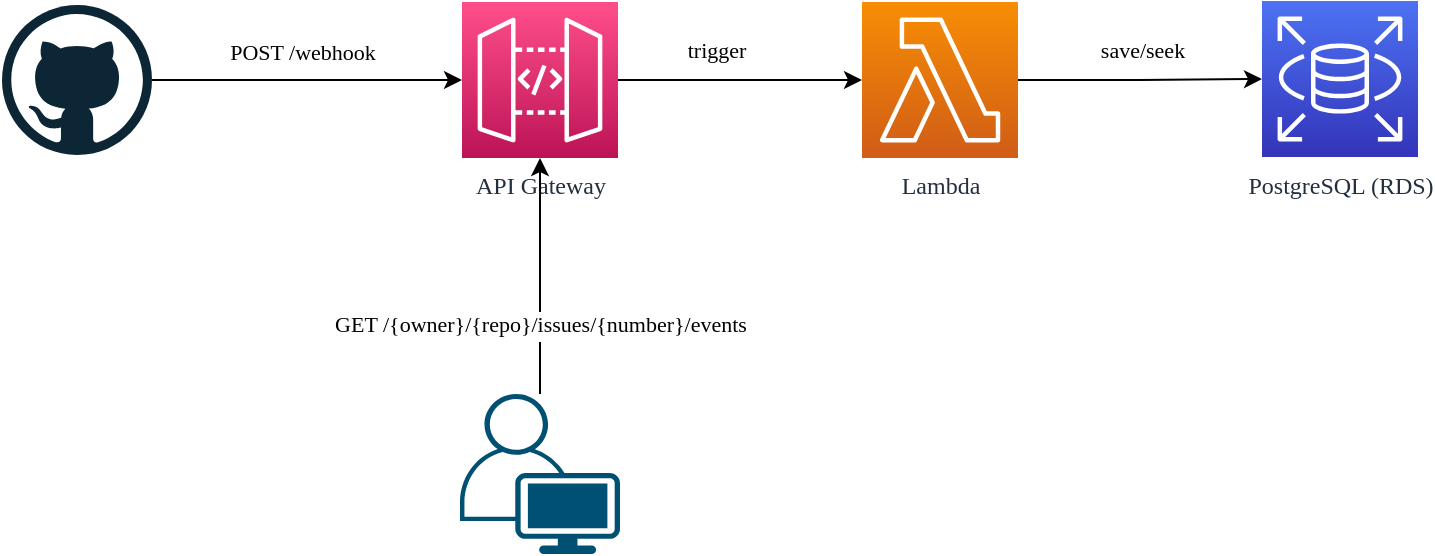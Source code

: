 <mxfile version="20.8.20" type="device"><diagram id="zBx_fw0KDYYXj2T7kSJP" name="Architecture"><mxGraphModel dx="954" dy="559" grid="1" gridSize="10" guides="1" tooltips="1" connect="1" arrows="1" fold="1" page="1" pageScale="1" pageWidth="850" pageHeight="1100" math="0" shadow="0"><root><mxCell id="0"/><mxCell id="1" parent="0"/><mxCell id="9k_Yjbq0Q9isZ3AEQueW-8" style="edgeStyle=orthogonalEdgeStyle;rounded=0;orthogonalLoop=1;jettySize=auto;html=1;entryX=0;entryY=0.5;entryDx=0;entryDy=0;entryPerimeter=0;" parent="1" source="9k_Yjbq0Q9isZ3AEQueW-17" target="9k_Yjbq0Q9isZ3AEQueW-2" edge="1"><mxGeometry relative="1" as="geometry"><mxPoint x="126" y="203" as="sourcePoint"/></mxGeometry></mxCell><mxCell id="9k_Yjbq0Q9isZ3AEQueW-9" value="&lt;font face=&quot;Verdana&quot;&gt;POST /webhook&lt;/font&gt;" style="edgeLabel;html=1;align=center;verticalAlign=middle;resizable=0;points=[];" parent="9k_Yjbq0Q9isZ3AEQueW-8" vertex="1" connectable="0"><mxGeometry x="-0.246" y="1" relative="1" as="geometry"><mxPoint x="16" y="-13" as="offset"/></mxGeometry></mxCell><mxCell id="9k_Yjbq0Q9isZ3AEQueW-10" style="edgeStyle=orthogonalEdgeStyle;rounded=0;orthogonalLoop=1;jettySize=auto;html=1;entryX=0;entryY=0.5;entryDx=0;entryDy=0;entryPerimeter=0;fontFamily=Courier New;" parent="1" source="9k_Yjbq0Q9isZ3AEQueW-2" target="9k_Yjbq0Q9isZ3AEQueW-3" edge="1"><mxGeometry relative="1" as="geometry"/></mxCell><mxCell id="9k_Yjbq0Q9isZ3AEQueW-11" value="&lt;font face=&quot;Verdana&quot;&gt;trigger&lt;/font&gt;" style="edgeLabel;html=1;align=center;verticalAlign=middle;resizable=0;points=[];fontFamily=Courier New;" parent="9k_Yjbq0Q9isZ3AEQueW-10" vertex="1" connectable="0"><mxGeometry x="-0.197" y="3" relative="1" as="geometry"><mxPoint y="-11" as="offset"/></mxGeometry></mxCell><mxCell id="9k_Yjbq0Q9isZ3AEQueW-2" value="&lt;font face=&quot;Verdana&quot;&gt;API Gateway&lt;/font&gt;" style="sketch=0;points=[[0,0,0],[0.25,0,0],[0.5,0,0],[0.75,0,0],[1,0,0],[0,1,0],[0.25,1,0],[0.5,1,0],[0.75,1,0],[1,1,0],[0,0.25,0],[0,0.5,0],[0,0.75,0],[1,0.25,0],[1,0.5,0],[1,0.75,0]];outlineConnect=0;fontColor=#232F3E;gradientColor=#FF4F8B;gradientDirection=north;fillColor=#BC1356;strokeColor=#ffffff;dashed=0;verticalLabelPosition=bottom;verticalAlign=top;align=center;html=1;fontSize=12;fontStyle=0;aspect=fixed;shape=mxgraph.aws4.resourceIcon;resIcon=mxgraph.aws4.api_gateway;" parent="1" vertex="1"><mxGeometry x="280" y="164" width="78" height="78" as="geometry"/></mxCell><mxCell id="9k_Yjbq0Q9isZ3AEQueW-12" style="edgeStyle=orthogonalEdgeStyle;rounded=0;orthogonalLoop=1;jettySize=auto;html=1;fontFamily=Courier New;" parent="1" source="9k_Yjbq0Q9isZ3AEQueW-3" target="jkP4yR8BR-VrhhkcUmuV-2" edge="1"><mxGeometry relative="1" as="geometry"><mxPoint x="680" y="203" as="targetPoint"/></mxGeometry></mxCell><mxCell id="9k_Yjbq0Q9isZ3AEQueW-13" value="&lt;font face=&quot;Verdana&quot;&gt;save/seek&lt;/font&gt;" style="edgeLabel;html=1;align=center;verticalAlign=middle;resizable=0;points=[];fontFamily=Courier New;" parent="9k_Yjbq0Q9isZ3AEQueW-12" vertex="1" connectable="0"><mxGeometry x="-0.033" y="3" relative="1" as="geometry"><mxPoint x="3" y="-11" as="offset"/></mxGeometry></mxCell><mxCell id="9k_Yjbq0Q9isZ3AEQueW-3" value="&lt;font face=&quot;Verdana&quot;&gt;Lambda&lt;/font&gt;" style="sketch=0;points=[[0,0,0],[0.25,0,0],[0.5,0,0],[0.75,0,0],[1,0,0],[0,1,0],[0.25,1,0],[0.5,1,0],[0.75,1,0],[1,1,0],[0,0.25,0],[0,0.5,0],[0,0.75,0],[1,0.25,0],[1,0.5,0],[1,0.75,0]];outlineConnect=0;fontColor=#232F3E;gradientColor=#F78E04;gradientDirection=north;fillColor=#D05C17;strokeColor=#ffffff;dashed=0;verticalLabelPosition=bottom;verticalAlign=top;align=center;html=1;fontSize=12;fontStyle=0;aspect=fixed;shape=mxgraph.aws4.resourceIcon;resIcon=mxgraph.aws4.lambda;" parent="1" vertex="1"><mxGeometry x="480" y="164" width="78" height="78" as="geometry"/></mxCell><mxCell id="9k_Yjbq0Q9isZ3AEQueW-15" value="&lt;font face=&quot;Verdana&quot;&gt;GET /{owner}/{repo}/issues/{number}/events&lt;/font&gt;" style="edgeStyle=orthogonalEdgeStyle;rounded=0;orthogonalLoop=1;jettySize=auto;html=1;fontFamily=Courier New;" parent="1" source="9k_Yjbq0Q9isZ3AEQueW-5" target="9k_Yjbq0Q9isZ3AEQueW-2" edge="1"><mxGeometry x="-0.416" relative="1" as="geometry"><mxPoint as="offset"/></mxGeometry></mxCell><mxCell id="9k_Yjbq0Q9isZ3AEQueW-5" value="" style="points=[[0.35,0,0],[0.98,0.51,0],[1,0.71,0],[0.67,1,0],[0,0.795,0],[0,0.65,0]];verticalLabelPosition=bottom;sketch=0;html=1;verticalAlign=top;aspect=fixed;align=center;pointerEvents=1;shape=mxgraph.cisco19.user;fillColor=#005073;strokeColor=none;" parent="1" vertex="1"><mxGeometry x="279" y="360" width="80" height="80" as="geometry"/></mxCell><mxCell id="9k_Yjbq0Q9isZ3AEQueW-17" value="" style="dashed=0;outlineConnect=0;html=1;align=center;labelPosition=center;verticalLabelPosition=bottom;verticalAlign=top;shape=mxgraph.weblogos.github;fontFamily=Courier New;" parent="1" vertex="1"><mxGeometry x="50" y="165.5" width="75" height="75" as="geometry"/></mxCell><mxCell id="jkP4yR8BR-VrhhkcUmuV-2" value="PostgreSQL (RDS)" style="sketch=0;points=[[0,0,0],[0.25,0,0],[0.5,0,0],[0.75,0,0],[1,0,0],[0,1,0],[0.25,1,0],[0.5,1,0],[0.75,1,0],[1,1,0],[0,0.25,0],[0,0.5,0],[0,0.75,0],[1,0.25,0],[1,0.5,0],[1,0.75,0]];outlineConnect=0;fontColor=#232F3E;gradientColor=#4D72F3;gradientDirection=north;fillColor=#3334B9;strokeColor=#ffffff;dashed=0;verticalLabelPosition=bottom;verticalAlign=top;align=center;html=1;fontSize=12;fontStyle=0;aspect=fixed;shape=mxgraph.aws4.resourceIcon;resIcon=mxgraph.aws4.rds;fontFamily=Verdana;" vertex="1" parent="1"><mxGeometry x="680" y="163.5" width="78" height="78" as="geometry"/></mxCell></root></mxGraphModel></diagram></mxfile>